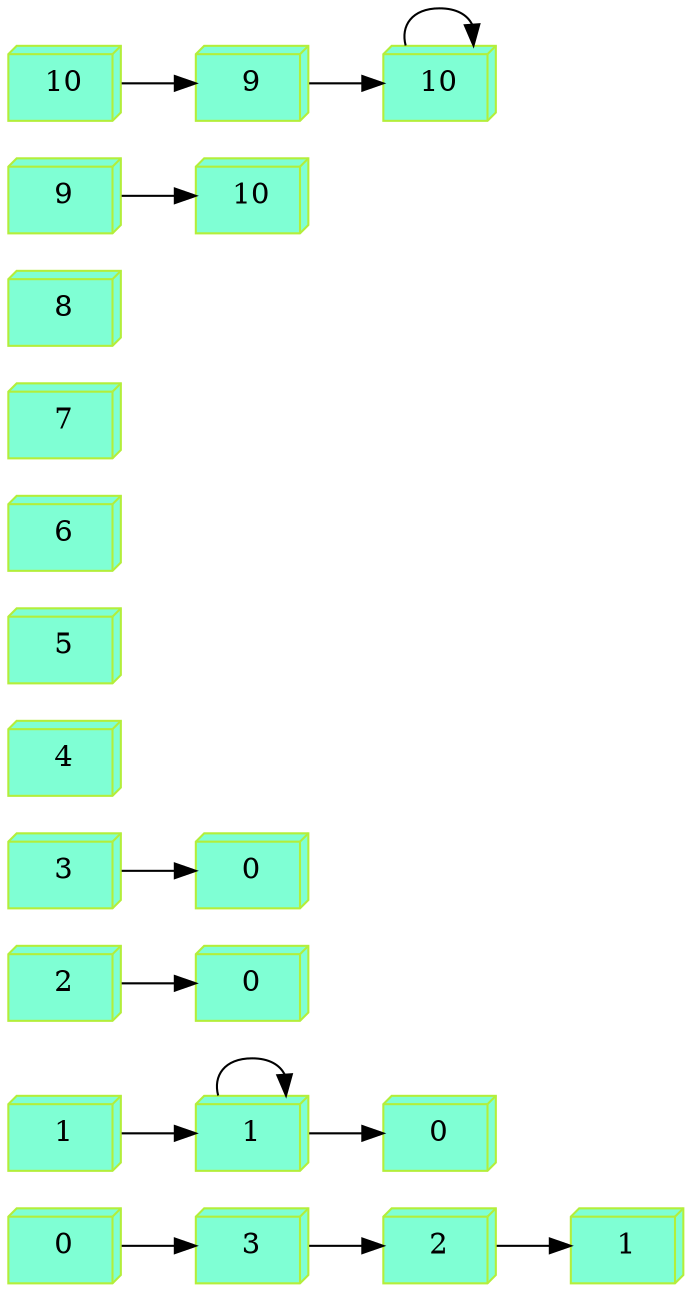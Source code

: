 digraph prueba{
node [shape=box3d, style=filled, color=olivedrab2, fillcolor=aquamarine];
rankdir=LR
 vertice0 [label = "0"];
v0No3[label = "3"];
v0No2[label = "2"];
v0No1[label = "1"];
vertice1 [label = "1"];
v1No1[label = "1"];
v1No1[label = "1"];
v1No0[label = "0"];
vertice2 [label = "2"];
v2No0[label = "0"];
vertice3 [label = "3"];
v3No0[label = "0"];
vertice4 [label = "4"];
vertice5 [label = "5"];
vertice6 [label = "6"];
vertice7 [label = "7"];
vertice8 [label = "8"];
vertice9 [label = "9"];
v9No10[label = "10"];
vertice10 [label = "10"];
v10No9[label = "9"];
v10No10[label = "10"];
v10No10[label = "10"];
vertice0->v0No3->v0No2->v0No1
vertice1->v1No1->v1No1->v1No0
vertice2->v2No0
vertice3->v3No0
vertice4
vertice5
vertice6
vertice7
vertice8
vertice9->v9No10
vertice10->v10No9->v10No10->v10No10
}